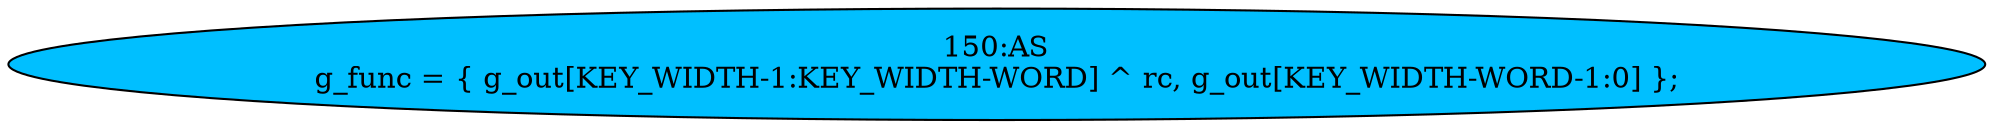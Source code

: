 strict digraph "" {
	node [label="\N"];
	"150:AS"	 [ast="<pyverilog.vparser.ast.Assign object at 0x7ff64a23e150>",
		def_var="['g_func']",
		fillcolor=deepskyblue,
		label="150:AS
g_func = { g_out[KEY_WIDTH-1:KEY_WIDTH-WORD] ^ rc, g_out[KEY_WIDTH-WORD-1:0] };",
		statements="[]",
		style=filled,
		typ=Assign,
		use_var="['g_out', 'KEY_WIDTH', 'KEY_WIDTH', 'WORD', 'rc', 'g_out', 'KEY_WIDTH', 'WORD']"];
}
